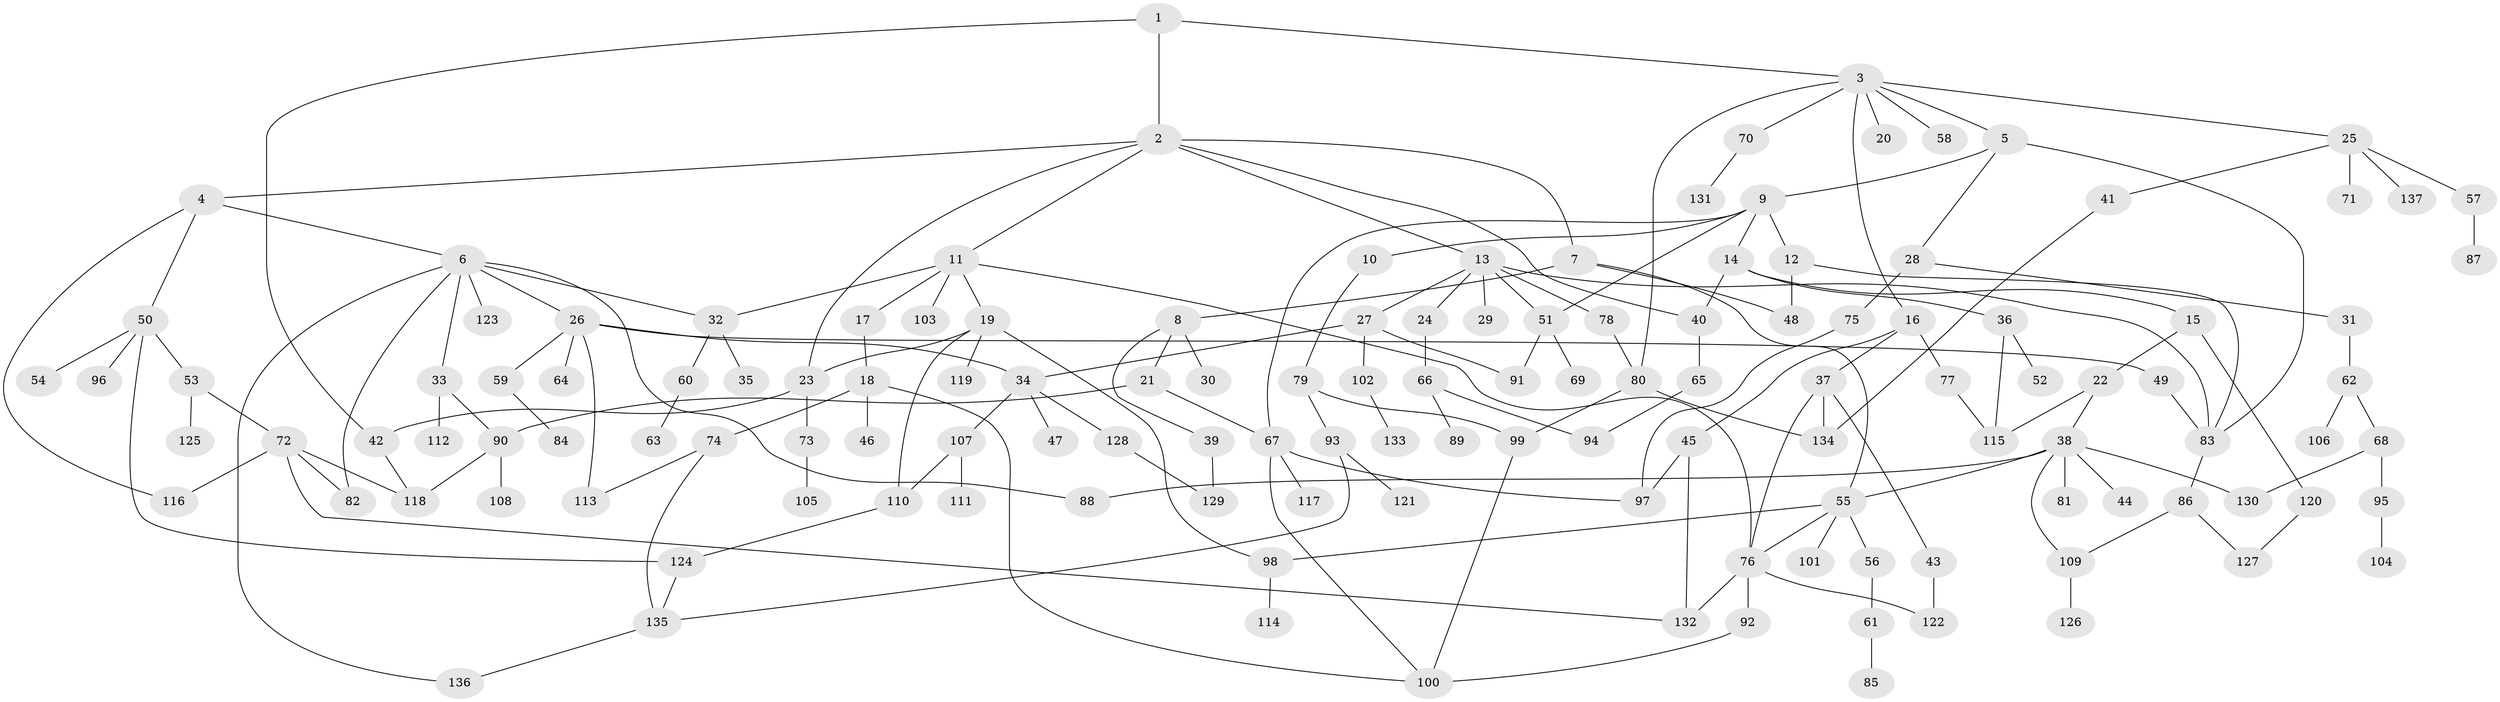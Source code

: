 // coarse degree distribution, {4: 0.1276595744680851, 9: 0.010638297872340425, 8: 0.031914893617021274, 10: 0.02127659574468085, 3: 0.20212765957446807, 2: 0.18085106382978725, 5: 0.02127659574468085, 6: 0.0851063829787234, 1: 0.3191489361702128}
// Generated by graph-tools (version 1.1) at 2025/41/03/06/25 10:41:30]
// undirected, 137 vertices, 183 edges
graph export_dot {
graph [start="1"]
  node [color=gray90,style=filled];
  1;
  2;
  3;
  4;
  5;
  6;
  7;
  8;
  9;
  10;
  11;
  12;
  13;
  14;
  15;
  16;
  17;
  18;
  19;
  20;
  21;
  22;
  23;
  24;
  25;
  26;
  27;
  28;
  29;
  30;
  31;
  32;
  33;
  34;
  35;
  36;
  37;
  38;
  39;
  40;
  41;
  42;
  43;
  44;
  45;
  46;
  47;
  48;
  49;
  50;
  51;
  52;
  53;
  54;
  55;
  56;
  57;
  58;
  59;
  60;
  61;
  62;
  63;
  64;
  65;
  66;
  67;
  68;
  69;
  70;
  71;
  72;
  73;
  74;
  75;
  76;
  77;
  78;
  79;
  80;
  81;
  82;
  83;
  84;
  85;
  86;
  87;
  88;
  89;
  90;
  91;
  92;
  93;
  94;
  95;
  96;
  97;
  98;
  99;
  100;
  101;
  102;
  103;
  104;
  105;
  106;
  107;
  108;
  109;
  110;
  111;
  112;
  113;
  114;
  115;
  116;
  117;
  118;
  119;
  120;
  121;
  122;
  123;
  124;
  125;
  126;
  127;
  128;
  129;
  130;
  131;
  132;
  133;
  134;
  135;
  136;
  137;
  1 -- 2;
  1 -- 3;
  1 -- 42;
  2 -- 4;
  2 -- 7;
  2 -- 11;
  2 -- 13;
  2 -- 23;
  2 -- 40;
  3 -- 5;
  3 -- 16;
  3 -- 20;
  3 -- 25;
  3 -- 58;
  3 -- 70;
  3 -- 80;
  4 -- 6;
  4 -- 50;
  4 -- 116;
  5 -- 9;
  5 -- 28;
  5 -- 83;
  6 -- 26;
  6 -- 32;
  6 -- 33;
  6 -- 82;
  6 -- 88;
  6 -- 123;
  6 -- 136;
  7 -- 8;
  7 -- 55;
  7 -- 48;
  8 -- 21;
  8 -- 30;
  8 -- 39;
  9 -- 10;
  9 -- 12;
  9 -- 14;
  9 -- 67;
  9 -- 51;
  10 -- 79;
  11 -- 17;
  11 -- 19;
  11 -- 103;
  11 -- 76;
  11 -- 32;
  12 -- 48;
  12 -- 83;
  13 -- 24;
  13 -- 27;
  13 -- 29;
  13 -- 51;
  13 -- 78;
  13 -- 83;
  14 -- 15;
  14 -- 36;
  14 -- 40;
  15 -- 22;
  15 -- 120;
  16 -- 37;
  16 -- 45;
  16 -- 77;
  17 -- 18;
  18 -- 46;
  18 -- 74;
  18 -- 100;
  19 -- 23;
  19 -- 98;
  19 -- 110;
  19 -- 119;
  21 -- 67;
  21 -- 90;
  22 -- 38;
  22 -- 115;
  23 -- 73;
  23 -- 42;
  24 -- 66;
  25 -- 41;
  25 -- 57;
  25 -- 71;
  25 -- 137;
  26 -- 49;
  26 -- 59;
  26 -- 64;
  26 -- 34;
  26 -- 113;
  27 -- 34;
  27 -- 91;
  27 -- 102;
  28 -- 31;
  28 -- 75;
  31 -- 62;
  32 -- 35;
  32 -- 60;
  33 -- 90;
  33 -- 112;
  34 -- 47;
  34 -- 107;
  34 -- 128;
  36 -- 52;
  36 -- 115;
  37 -- 43;
  37 -- 76;
  37 -- 134;
  38 -- 44;
  38 -- 81;
  38 -- 130;
  38 -- 55;
  38 -- 88;
  38 -- 109;
  39 -- 129;
  40 -- 65;
  41 -- 134;
  42 -- 118;
  43 -- 122;
  45 -- 97;
  45 -- 132;
  49 -- 83;
  50 -- 53;
  50 -- 54;
  50 -- 96;
  50 -- 124;
  51 -- 69;
  51 -- 91;
  53 -- 72;
  53 -- 125;
  55 -- 56;
  55 -- 101;
  55 -- 98;
  55 -- 76;
  56 -- 61;
  57 -- 87;
  59 -- 84;
  60 -- 63;
  61 -- 85;
  62 -- 68;
  62 -- 106;
  65 -- 94;
  66 -- 89;
  66 -- 94;
  67 -- 117;
  67 -- 97;
  67 -- 100;
  68 -- 95;
  68 -- 130;
  70 -- 131;
  72 -- 118;
  72 -- 116;
  72 -- 82;
  72 -- 132;
  73 -- 105;
  74 -- 113;
  74 -- 135;
  75 -- 97;
  76 -- 92;
  76 -- 122;
  76 -- 132;
  77 -- 115;
  78 -- 80;
  79 -- 93;
  79 -- 99;
  80 -- 99;
  80 -- 134;
  83 -- 86;
  86 -- 109;
  86 -- 127;
  90 -- 108;
  90 -- 118;
  92 -- 100;
  93 -- 121;
  93 -- 135;
  95 -- 104;
  98 -- 114;
  99 -- 100;
  102 -- 133;
  107 -- 111;
  107 -- 110;
  109 -- 126;
  110 -- 124;
  120 -- 127;
  124 -- 135;
  128 -- 129;
  135 -- 136;
}
